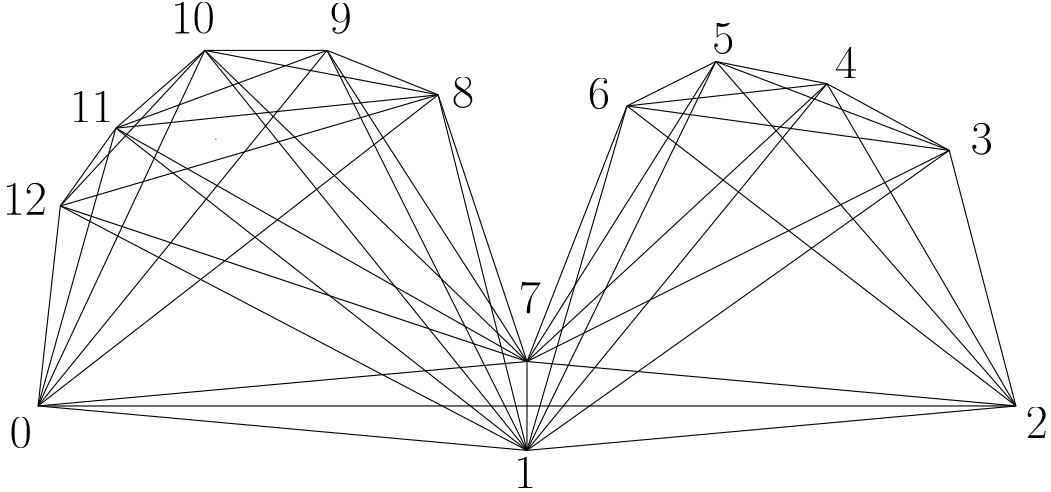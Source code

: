 <?xml version="1.0"?>
<!DOCTYPE ipe SYSTEM "ipe.dtd">
<ipe version="70218" creator="Ipe 7.2.24">
<info created="D:20200822125559" modified="D:20210903035228"/>
<ipestyle name="basic">
<symbol name="arrow/arc(spx)">
<path stroke="sym-stroke" fill="sym-stroke" pen="sym-pen">
0 0 m
-1 0.333 l
-1 -0.333 l
h
</path>
</symbol>
<symbol name="arrow/farc(spx)">
<path stroke="sym-stroke" fill="white" pen="sym-pen">
0 0 m
-1 0.333 l
-1 -0.333 l
h
</path>
</symbol>
<symbol name="arrow/ptarc(spx)">
<path stroke="sym-stroke" fill="sym-stroke" pen="sym-pen">
0 0 m
-1 0.333 l
-0.8 0 l
-1 -0.333 l
h
</path>
</symbol>
<symbol name="arrow/fptarc(spx)">
<path stroke="sym-stroke" fill="white" pen="sym-pen">
0 0 m
-1 0.333 l
-0.8 0 l
-1 -0.333 l
h
</path>
</symbol>
<symbol name="mark/circle(sx)" transformations="translations">
<path fill="sym-stroke">
0.6 0 0 0.6 0 0 e
0.4 0 0 0.4 0 0 e
</path>
</symbol>
<symbol name="mark/disk(sx)" transformations="translations">
<path fill="sym-stroke">
0.6 0 0 0.6 0 0 e
</path>
</symbol>
<symbol name="mark/fdisk(sfx)" transformations="translations">
<group>
<path fill="sym-fill">
0.5 0 0 0.5 0 0 e
</path>
<path fill="sym-stroke" fillrule="eofill">
0.6 0 0 0.6 0 0 e
0.4 0 0 0.4 0 0 e
</path>
</group>
</symbol>
<symbol name="mark/box(sx)" transformations="translations">
<path fill="sym-stroke" fillrule="eofill">
-0.6 -0.6 m
0.6 -0.6 l
0.6 0.6 l
-0.6 0.6 l
h
-0.4 -0.4 m
0.4 -0.4 l
0.4 0.4 l
-0.4 0.4 l
h
</path>
</symbol>
<symbol name="mark/square(sx)" transformations="translations">
<path fill="sym-stroke">
-0.6 -0.6 m
0.6 -0.6 l
0.6 0.6 l
-0.6 0.6 l
h
</path>
</symbol>
<symbol name="mark/fsquare(sfx)" transformations="translations">
<group>
<path fill="sym-fill">
-0.5 -0.5 m
0.5 -0.5 l
0.5 0.5 l
-0.5 0.5 l
h
</path>
<path fill="sym-stroke" fillrule="eofill">
-0.6 -0.6 m
0.6 -0.6 l
0.6 0.6 l
-0.6 0.6 l
h
-0.4 -0.4 m
0.4 -0.4 l
0.4 0.4 l
-0.4 0.4 l
h
</path>
</group>
</symbol>
<symbol name="mark/cross(sx)" transformations="translations">
<group>
<path fill="sym-stroke">
-0.43 -0.57 m
0.57 0.43 l
0.43 0.57 l
-0.57 -0.43 l
h
</path>
<path fill="sym-stroke">
-0.43 0.57 m
0.57 -0.43 l
0.43 -0.57 l
-0.57 0.43 l
h
</path>
</group>
</symbol>
<symbol name="arrow/fnormal(spx)">
<path stroke="sym-stroke" fill="white" pen="sym-pen">
0 0 m
-1 0.333 l
-1 -0.333 l
h
</path>
</symbol>
<symbol name="arrow/pointed(spx)">
<path stroke="sym-stroke" fill="sym-stroke" pen="sym-pen">
0 0 m
-1 0.333 l
-0.8 0 l
-1 -0.333 l
h
</path>
</symbol>
<symbol name="arrow/fpointed(spx)">
<path stroke="sym-stroke" fill="white" pen="sym-pen">
0 0 m
-1 0.333 l
-0.8 0 l
-1 -0.333 l
h
</path>
</symbol>
<symbol name="arrow/linear(spx)">
<path stroke="sym-stroke" pen="sym-pen">
-1 0.333 m
0 0 l
-1 -0.333 l
</path>
</symbol>
<symbol name="arrow/fdouble(spx)">
<path stroke="sym-stroke" fill="white" pen="sym-pen">
0 0 m
-1 0.333 l
-1 -0.333 l
h
-1 0 m
-2 0.333 l
-2 -0.333 l
h
</path>
</symbol>
<symbol name="arrow/double(spx)">
<path stroke="sym-stroke" fill="sym-stroke" pen="sym-pen">
0 0 m
-1 0.333 l
-1 -0.333 l
h
-1 0 m
-2 0.333 l
-2 -0.333 l
h
</path>
</symbol>
<anglesize name="22.5 deg" value="22.5"/>
<anglesize name="30 deg" value="30"/>
<anglesize name="45 deg" value="45"/>
<anglesize name="60 deg" value="60"/>
<anglesize name="90 deg" value="90"/>
<arrowsize name="large" value="10"/>
<arrowsize name="small" value="5"/>
<arrowsize name="tiny" value="3"/>
<color name="blue" value="0 0 1"/>
<color name="brown" value="0.647 0.165 0.165"/>
<color name="darkblue" value="0 0 0.545"/>
<color name="darkcyan" value="0 0.545 0.545"/>
<color name="darkgray" value="0.663"/>
<color name="darkgreen" value="0 0.392 0"/>
<color name="darkmagenta" value="0.545 0 0.545"/>
<color name="darkorange" value="1 0.549 0"/>
<color name="darkred" value="0.545 0 0"/>
<color name="gold" value="1 0.843 0"/>
<color name="gray" value="0.745"/>
<color name="green" value="0 1 0"/>
<color name="lightblue" value="0.678 0.847 0.902"/>
<color name="lightcyan" value="0.878 1 1"/>
<color name="lightgray" value="0.827"/>
<color name="lightgreen" value="0.565 0.933 0.565"/>
<color name="lightyellow" value="1 1 0.878"/>
<color name="navy" value="0 0 0.502"/>
<color name="orange" value="1 0.647 0"/>
<color name="pink" value="1 0.753 0.796"/>
<color name="purple" value="0.627 0.125 0.941"/>
<color name="red" value="1 0 0"/>
<color name="seagreen" value="0.18 0.545 0.341"/>
<color name="turquoise" value="0.251 0.878 0.816"/>
<color name="violet" value="0.933 0.51 0.933"/>
<color name="yellow" value="1 1 0"/>
<dashstyle name="dash dot dotted" value="[4 2 1 2 1 2] 0"/>
<dashstyle name="dash dotted" value="[4 2 1 2] 0"/>
<dashstyle name="dashed" value="[4] 0"/>
<dashstyle name="dotted" value="[1 3] 0"/>
<gridsize name="10 pts (~3.5 mm)" value="10"/>
<gridsize name="14 pts (~5 mm)" value="14"/>
<gridsize name="16 pts (~6 mm)" value="16"/>
<gridsize name="20 pts (~7 mm)" value="20"/>
<gridsize name="28 pts (~10 mm)" value="28"/>
<gridsize name="32 pts (~12 mm)" value="32"/>
<gridsize name="4 pts" value="4"/>
<gridsize name="56 pts (~20 mm)" value="56"/>
<gridsize name="8 pts (~3 mm)" value="8"/>
<opacity name="10%" value="0.1"/>
<opacity name="30%" value="0.3"/>
<opacity name="50%" value="0.5"/>
<opacity name="75%" value="0.75"/>
<pen name="fat" value="1.2"/>
<pen name="heavier" value="0.8"/>
<pen name="ultrafat" value="2"/>
<symbolsize name="large" value="5"/>
<symbolsize name="small" value="2"/>
<symbolsize name="tiny" value="1.1"/>
<textsize name="Huge" value="\Huge"/>
<textsize name="LARGE" value="\LARGE"/>
<textsize name="Large" value="\Large"/>
<textsize name="footnote" value="\footnotesize"/>
<textsize name="huge" value="\huge"/>
<textsize name="large" value="\large"/>
<textsize name="small" value="\small"/>
<textsize name="tiny" value="\tiny"/>
<textstyle name="center" begin="\begin{center}" end="\end{center}"/>
<textstyle name="item" begin="\begin{itemize}\item{}" end="\end{itemize}"/>
<textstyle name="itemize" begin="\begin{itemize}" end="\end{itemize}"/>
<tiling name="falling" angle="-60" step="4" width="1"/>
<tiling name="rising" angle="30" step="4" width="1"/>
</ipestyle>
<page>
<layer name="alpha"/>
<view layers="alpha" active="alpha"/>
<text layer="alpha" matrix="1 0 0 1 -340 -336" transformations="translations" pos="409.825 400.785" stroke="black" type="label" width="7.895" height="11.097" depth="0" valign="baseline" size="LARGE">0</text>
<text matrix="1 0 0 1 -32 -496" transformations="translations" pos="283.305 546.373" stroke="black" type="label" width="7.895" height="11.097" depth="0" valign="baseline" size="LARGE">1</text>
<text matrix="1 0 0 1 316 -416" transformations="translations" pos="119.547 484.459" stroke="black" type="label" width="7.895" height="11.097" depth="0" valign="baseline" size="LARGE">2</text>
<text matrix="1 0 0 1 296 -268" transformations="translations" pos="119.772 438.472" stroke="black" type="label" width="7.895" height="11.097" depth="0" valign="baseline" size="LARGE">3</text>
<text matrix="1 0 0 1 204 -204" transformations="translations" pos="162.842 401.907" stroke="black" type="label" width="7.895" height="11.097" depth="0" valign="baseline" size="LARGE">4</text>
<text matrix="1 0 0 1 84 -208" transformations="translations" pos="238.664 414.693" stroke="black" type="label" width="7.895" height="11.097" depth="0" valign="baseline" size="LARGE">5</text>
<text matrix="1 0 0 1 16 -284" transformations="translations" pos="261.994 470.775" stroke="black" type="label" width="7.895" height="11.097" depth="0" valign="baseline" size="LARGE">6</text>
<text matrix="1 0 0 1 -24 -268" transformations="translations" pos="277.024 381.269" stroke="black" type="label" width="7.895" height="11.097" depth="0" valign="baseline" size="LARGE">7</text>
<text matrix="1 0 0 1 -72 -240" transformations="translations" pos="301.027 427.256" stroke="black" type="label" width="7.895" height="11.097" depth="0" valign="baseline" size="LARGE">8</text>
<text matrix="1 0 0 1 -136 -216" transformations="translations" pos="320.992 429.948" stroke="black" type="label" width="7.895" height="11.097" depth="0" valign="baseline" size="LARGE">9</text>
<text matrix="1 0 0 1 -140 -84" transformations="translations" pos="267.827 298.044" stroke="black" type="label" width="15.791" height="11.097" depth="0" valign="baseline" size="LARGE">10</text>
<text matrix="1 0 0 1 -216 -144" transformations="translations" pos="307.308 326.085" stroke="black" type="label" width="15.791" height="11.097" depth="0" valign="baseline" size="LARGE">11</text>
<text matrix="1 0 0 1 -332 -92" transformations="translations" pos="399.282 240.841" stroke="black" type="label" width="15.791" height="11.097" depth="0" valign="baseline" size="LARGE">12</text>
<path stroke="black">
80 80 m
256 64 l
432 80 l
408 172 l
364 196 l
324 204 l
292 188 l
256 96 l
224 192 l
184 208 l
140 208 l
108 180 l
88 152 l
80 80 l
</path>
<path stroke="black">
140 208 m
256 64 l
</path>
<path stroke="black">
108 180 m
256 64 l
</path>
<path stroke="black" cap="1">
144 176 m
144 176 l
</path>
<path stroke="black">
80 80 m
108 180 l
</path>
<path stroke="black">
80 80 m
140 208 l
</path>
<path stroke="black">
80 80 m
184 208 l
</path>
<path stroke="black">
80 80 m
224 192 l
</path>
<path stroke="black">
80 80 m
256 96 l
</path>
<path stroke="black">
80 80 m
432 80 l
</path>
<path stroke="black" cap="1">
80 80 m
80 80 l
</path>
<path stroke="black">
256 64 m
256 96 l
</path>
<path stroke="black">
256 64 m
224 192 l
</path>
<path stroke="black">
256 64 m
184 208 l
</path>
<path stroke="black">
256 64 m
88 152 l
</path>
<path stroke="black">
256 64 m
292 188 l
</path>
<path stroke="black">
256 64 m
324 204 l
</path>
<path stroke="black">
256 64 m
364 196 l
</path>
<path stroke="black">
256 64 m
408 172 l
</path>
<path stroke="black">
256 64 m
256 64
256 64
256 64
256 64
256 64
256 64 c
</path>
<path stroke="black">
432 80 m
364 196 l
</path>
<path stroke="black">
432 80 m
324 204
324 204 c
</path>
<path stroke="black">
432 80 m
292 188 l
</path>
<path stroke="black">
432 80 m
256 96 l
</path>
<path stroke="black">
408 172 m
324 204 l
</path>
<path stroke="black">
408 172 m
292 188 l
</path>
<path stroke="black">
408 172 m
256 96 l
</path>
<path stroke="black" cap="1">
408 172 m
408 172 l
</path>
<path stroke="black">
364 196 m
292 188 l
</path>
<path stroke="black">
364 196 m
256 96 l
</path>
<path stroke="black">
324 204 m
256 96 l
</path>
<path stroke="black" cap="1">
324 204 m
324 204 l
</path>
<path stroke="black">
256 96 m
184 208 l
</path>
<path stroke="black">
256 96 m
140 208 l
</path>
<path stroke="black">
256 96 m
108 180 l
</path>
<path stroke="black">
256 96 m
88 152 l
</path>
<path stroke="black">
224 192 m
140 208 l
</path>
<path stroke="black">
224 192 m
108 180 l
</path>
<path stroke="black">
224 192 m
88 152 l
</path>
<path stroke="black">
184 208 m
108 180 l
</path>
<path stroke="black">
140 208 m
88 152 l
</path>
</page>
</ipe>
